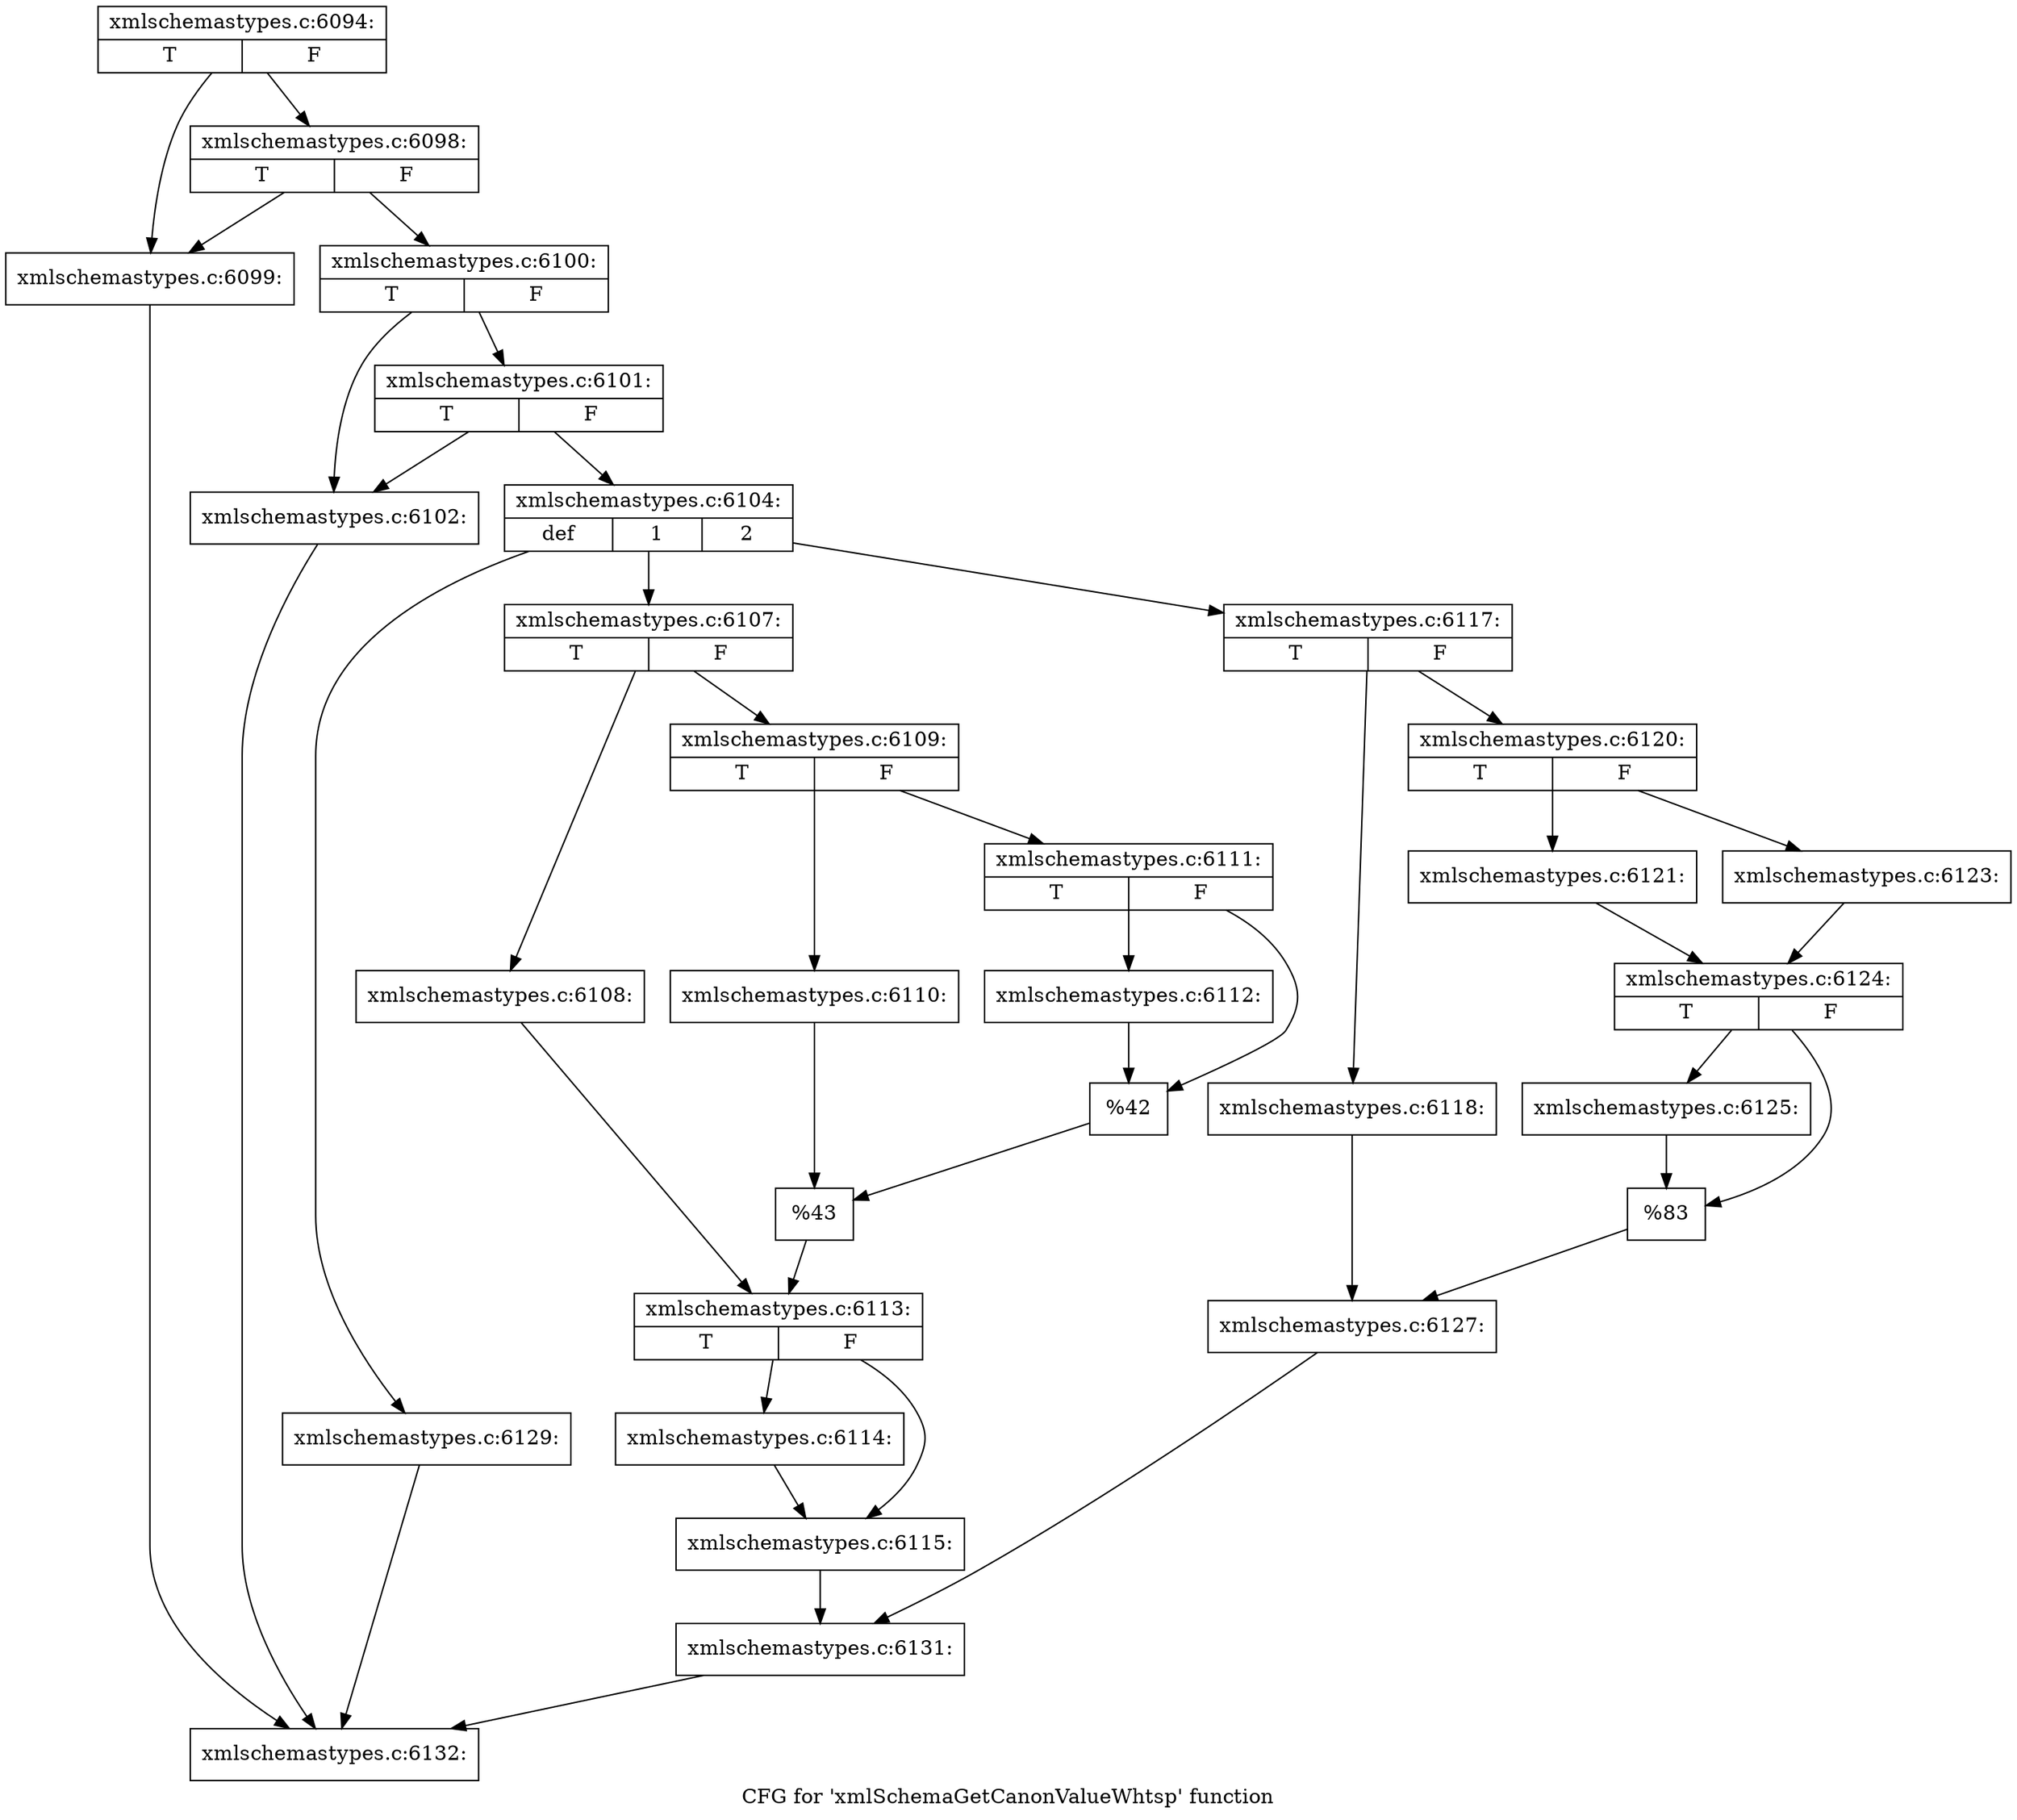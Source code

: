 digraph "CFG for 'xmlSchemaGetCanonValueWhtsp' function" {
	label="CFG for 'xmlSchemaGetCanonValueWhtsp' function";

	Node0x57ae170 [shape=record,label="{xmlschemastypes.c:6094:|{<s0>T|<s1>F}}"];
	Node0x57ae170 -> Node0x57aedc0;
	Node0x57ae170 -> Node0x57aee60;
	Node0x57aee60 [shape=record,label="{xmlschemastypes.c:6098:|{<s0>T|<s1>F}}"];
	Node0x57aee60 -> Node0x57aedc0;
	Node0x57aee60 -> Node0x57aee10;
	Node0x57aedc0 [shape=record,label="{xmlschemastypes.c:6099:}"];
	Node0x57aedc0 -> Node0x57ae3f0;
	Node0x57aee10 [shape=record,label="{xmlschemastypes.c:6100:|{<s0>T|<s1>F}}"];
	Node0x57aee10 -> Node0x57af580;
	Node0x57aee10 -> Node0x57af620;
	Node0x57af620 [shape=record,label="{xmlschemastypes.c:6101:|{<s0>T|<s1>F}}"];
	Node0x57af620 -> Node0x57af580;
	Node0x57af620 -> Node0x57af5d0;
	Node0x57af580 [shape=record,label="{xmlschemastypes.c:6102:}"];
	Node0x57af580 -> Node0x57ae3f0;
	Node0x57af5d0 [shape=record,label="{xmlschemastypes.c:6104:|{<s0>def|<s1>1|<s2>2}}"];
	Node0x57af5d0 -> Node0x57b0080;
	Node0x57af5d0 -> Node0x57b03c0;
	Node0x57af5d0 -> Node0x57b2870;
	Node0x57b03c0 [shape=record,label="{xmlschemastypes.c:6107:|{<s0>T|<s1>F}}"];
	Node0x57b03c0 -> Node0x57b04b0;
	Node0x57b03c0 -> Node0x57b0550;
	Node0x57b04b0 [shape=record,label="{xmlschemastypes.c:6108:}"];
	Node0x57b04b0 -> Node0x57b0500;
	Node0x57b0550 [shape=record,label="{xmlschemastypes.c:6109:|{<s0>T|<s1>F}}"];
	Node0x57b0550 -> Node0x57b0d20;
	Node0x57b0550 -> Node0x57b0dc0;
	Node0x57b0d20 [shape=record,label="{xmlschemastypes.c:6110:}"];
	Node0x57b0d20 -> Node0x57b0d70;
	Node0x57b0dc0 [shape=record,label="{xmlschemastypes.c:6111:|{<s0>T|<s1>F}}"];
	Node0x57b0dc0 -> Node0x57b1590;
	Node0x57b0dc0 -> Node0x57b15e0;
	Node0x57b1590 [shape=record,label="{xmlschemastypes.c:6112:}"];
	Node0x57b1590 -> Node0x57b15e0;
	Node0x57b15e0 [shape=record,label="{%42}"];
	Node0x57b15e0 -> Node0x57b0d70;
	Node0x57b0d70 [shape=record,label="{%43}"];
	Node0x57b0d70 -> Node0x57b0500;
	Node0x57b0500 [shape=record,label="{xmlschemastypes.c:6113:|{<s0>T|<s1>F}}"];
	Node0x57b0500 -> Node0x57b1f00;
	Node0x57b0500 -> Node0x57b1f50;
	Node0x57b1f00 [shape=record,label="{xmlschemastypes.c:6114:}"];
	Node0x57b1f00 -> Node0x57b1f50;
	Node0x57b1f50 [shape=record,label="{xmlschemastypes.c:6115:}"];
	Node0x57b1f50 -> Node0x57afe70;
	Node0x57b2870 [shape=record,label="{xmlschemastypes.c:6117:|{<s0>T|<s1>F}}"];
	Node0x57b2870 -> Node0x57b2920;
	Node0x57b2870 -> Node0x57b29c0;
	Node0x57b2920 [shape=record,label="{xmlschemastypes.c:6118:}"];
	Node0x57b2920 -> Node0x57b2970;
	Node0x57b29c0 [shape=record,label="{xmlschemastypes.c:6120:|{<s0>T|<s1>F}}"];
	Node0x57b29c0 -> Node0x57b3200;
	Node0x57b29c0 -> Node0x57b32a0;
	Node0x57b3200 [shape=record,label="{xmlschemastypes.c:6121:}"];
	Node0x57b3200 -> Node0x57b3250;
	Node0x57b32a0 [shape=record,label="{xmlschemastypes.c:6123:}"];
	Node0x57b32a0 -> Node0x57b3250;
	Node0x57b3250 [shape=record,label="{xmlschemastypes.c:6124:|{<s0>T|<s1>F}}"];
	Node0x57b3250 -> Node0x57b3f80;
	Node0x57b3250 -> Node0x57b3fd0;
	Node0x57b3f80 [shape=record,label="{xmlschemastypes.c:6125:}"];
	Node0x57b3f80 -> Node0x57b3fd0;
	Node0x57b3fd0 [shape=record,label="{%83}"];
	Node0x57b3fd0 -> Node0x57b2970;
	Node0x57b2970 [shape=record,label="{xmlschemastypes.c:6127:}"];
	Node0x57b2970 -> Node0x57afe70;
	Node0x57b0080 [shape=record,label="{xmlschemastypes.c:6129:}"];
	Node0x57b0080 -> Node0x57ae3f0;
	Node0x57afe70 [shape=record,label="{xmlschemastypes.c:6131:}"];
	Node0x57afe70 -> Node0x57ae3f0;
	Node0x57ae3f0 [shape=record,label="{xmlschemastypes.c:6132:}"];
}
